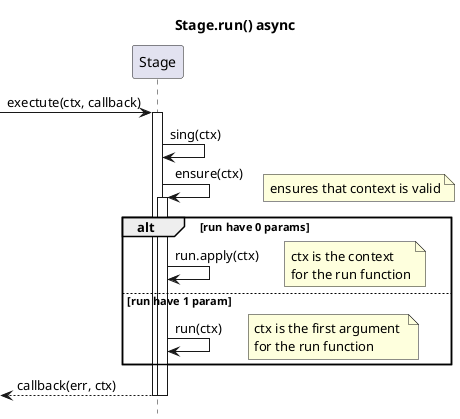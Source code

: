 @startuml

Title Stage.run() async

hide footbox

[-> Stage: exectute(ctx, callback)
activate Stage
Stage -> Stage: sing(ctx)

Stage -> Stage: ensure(ctx)
note right: ensures that context is valid
activate Stage
alt run have 0 params
Stage -> Stage: run.apply(ctx)
note right
	ctx is the context 
	for the run function
end note
else run have 1 param
Stage -> Stage: run(ctx)
note right
	ctx is the first argument 
	for the run function
end note

end
[<-- Stage:callback(err, ctx)
deactivate Stage
deactivate Stage

@enduml